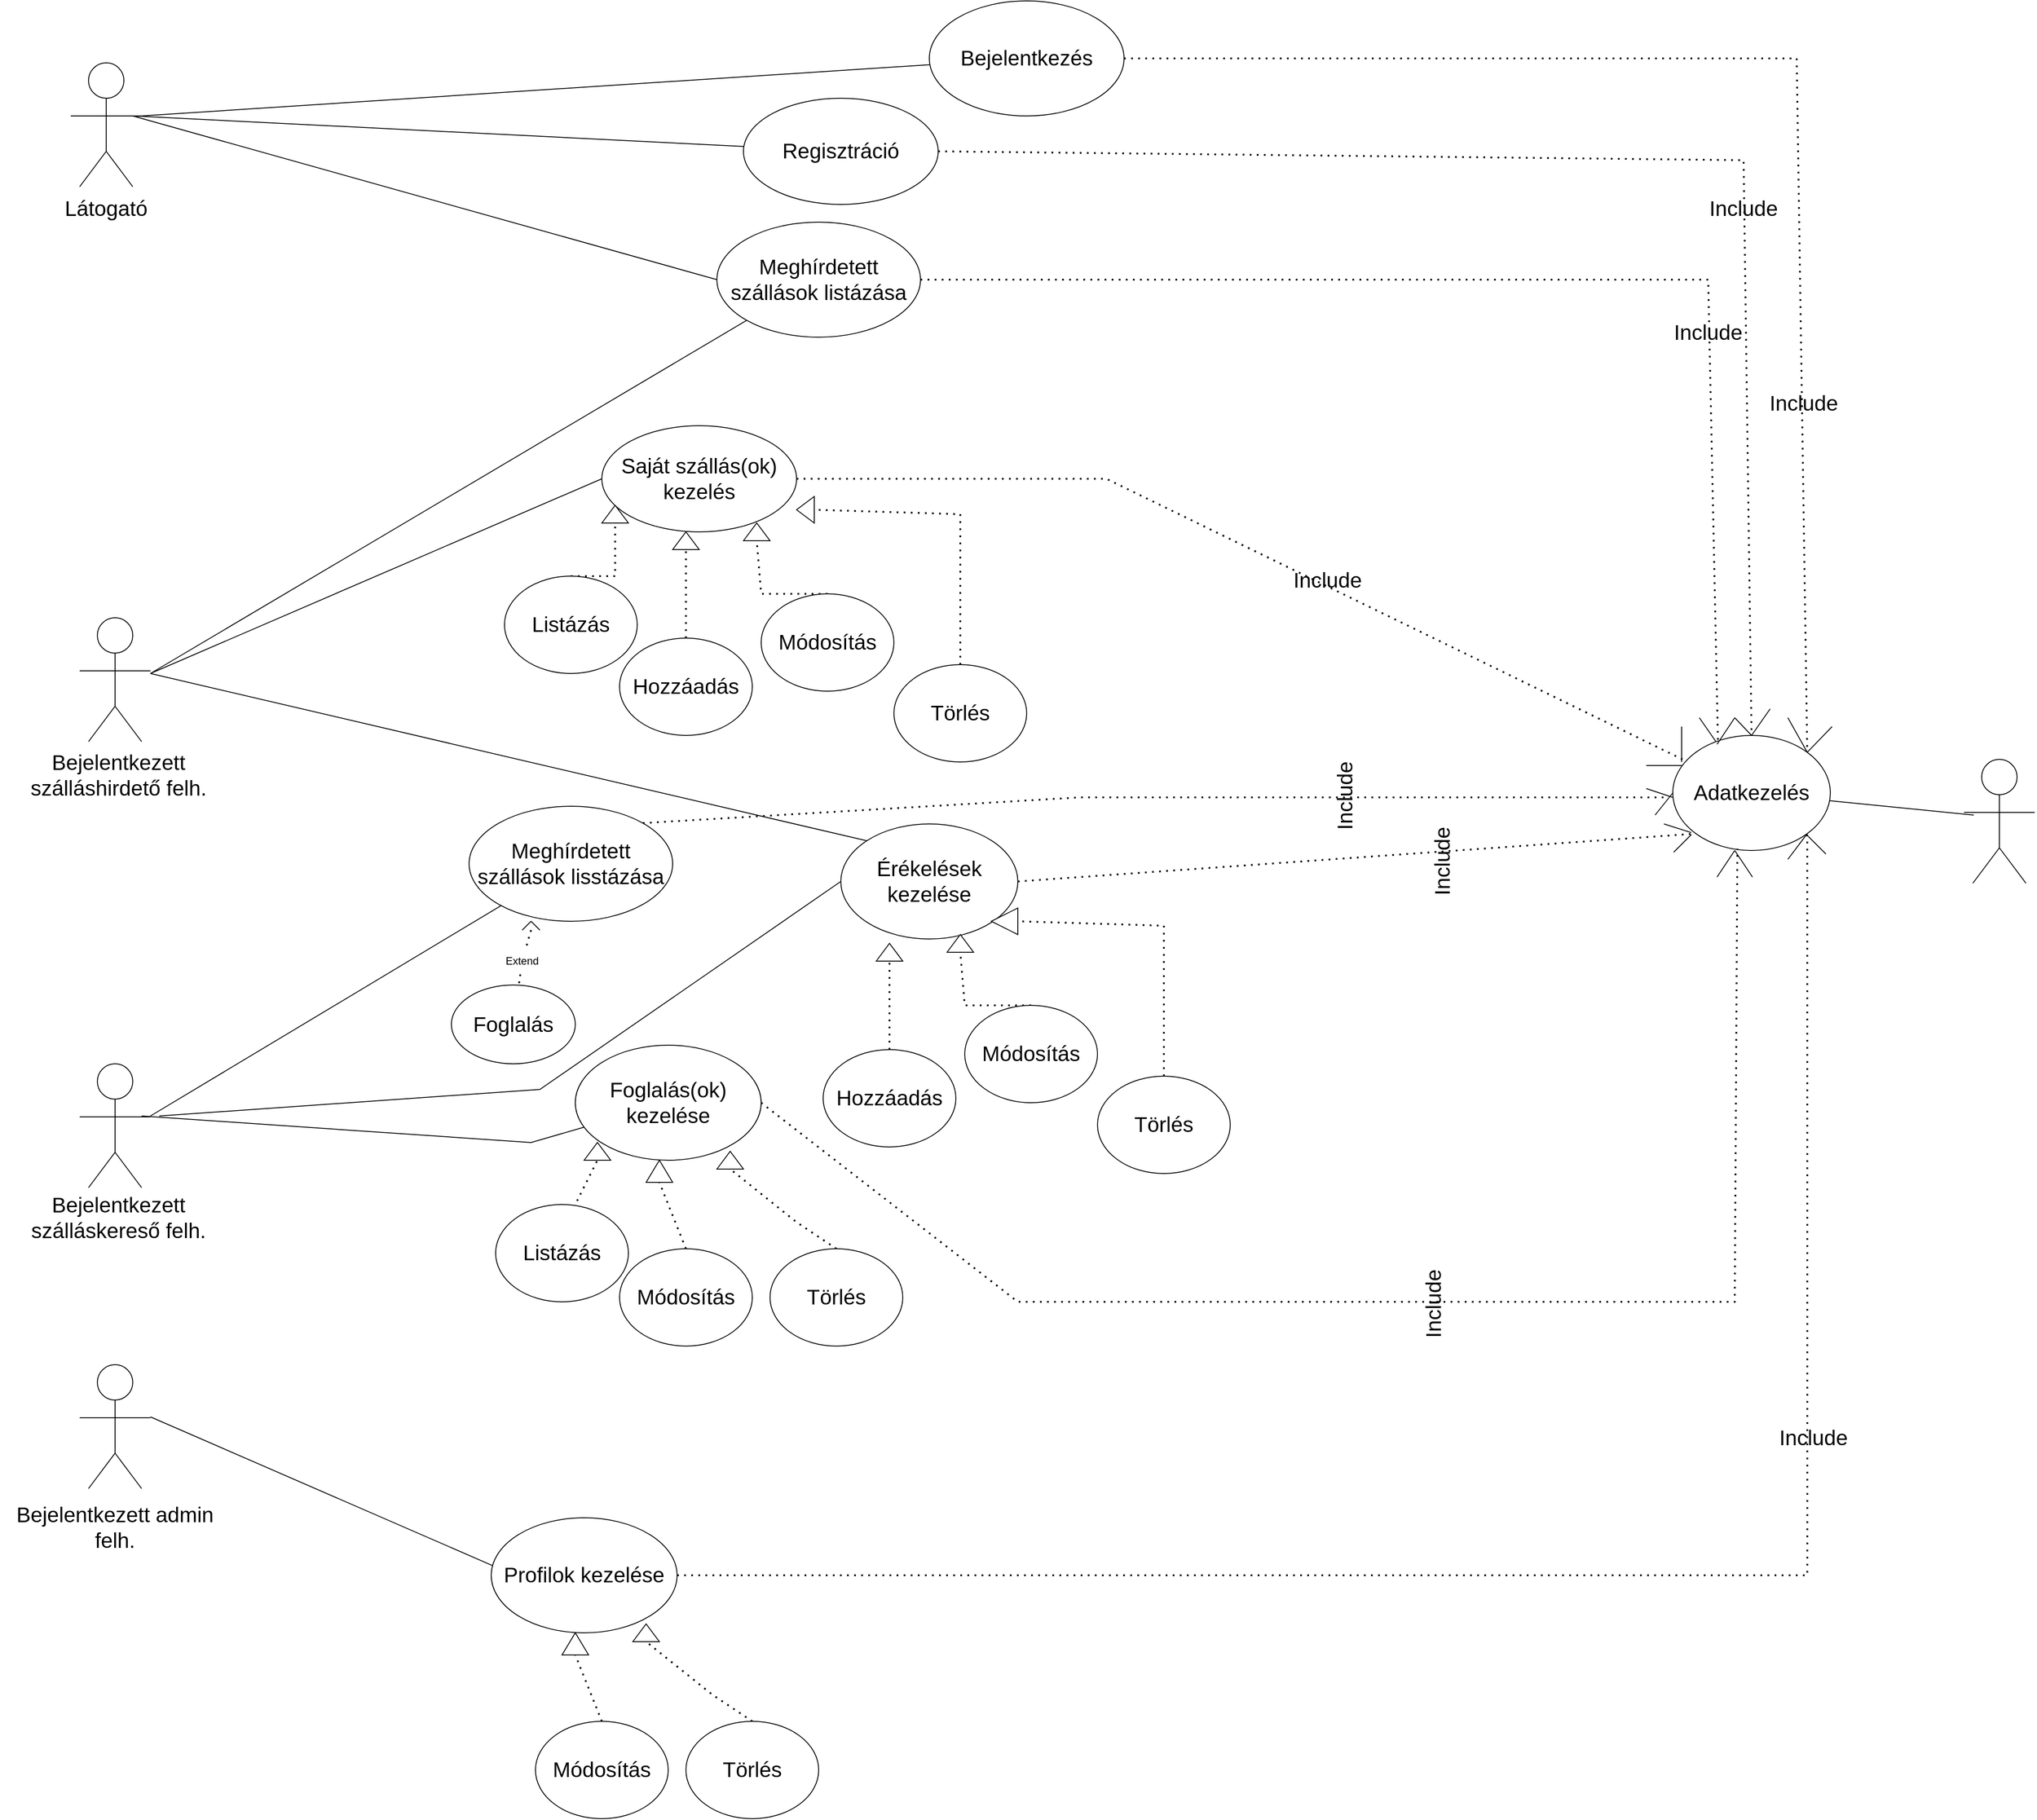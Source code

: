 <mxfile version="24.8.3">
  <diagram name="1 oldal" id="6WJGjurnDq18iB8I7gFS">
    <mxGraphModel dx="2605" dy="2785" grid="1" gridSize="10" guides="1" tooltips="1" connect="1" arrows="1" fold="1" page="1" pageScale="1" pageWidth="827" pageHeight="1169" math="0" shadow="0">
      <root>
        <mxCell id="0" />
        <mxCell id="1" parent="0" />
        <mxCell id="30rDKYGMFZMRvSmP9YPS-1" value="" style="ellipse;whiteSpace=wrap;html=1;aspect=fixed;" vertex="1" parent="1">
          <mxGeometry x="100" y="110" width="40" height="40" as="geometry" />
        </mxCell>
        <mxCell id="30rDKYGMFZMRvSmP9YPS-2" value="" style="endArrow=none;html=1;rounded=0;exitX=0.5;exitY=1;exitDx=0;exitDy=0;" edge="1" parent="1" source="30rDKYGMFZMRvSmP9YPS-1">
          <mxGeometry width="50" height="50" relative="1" as="geometry">
            <mxPoint x="440" y="400" as="sourcePoint" />
            <mxPoint x="120" y="210" as="targetPoint" />
          </mxGeometry>
        </mxCell>
        <mxCell id="30rDKYGMFZMRvSmP9YPS-3" value="" style="endArrow=none;html=1;rounded=0;" edge="1" parent="1">
          <mxGeometry width="50" height="50" relative="1" as="geometry">
            <mxPoint x="120" y="210" as="sourcePoint" />
            <mxPoint x="150" y="250" as="targetPoint" />
          </mxGeometry>
        </mxCell>
        <mxCell id="30rDKYGMFZMRvSmP9YPS-4" value="" style="endArrow=none;html=1;rounded=0;" edge="1" parent="1">
          <mxGeometry width="50" height="50" relative="1" as="geometry">
            <mxPoint x="120" y="210" as="sourcePoint" />
            <mxPoint x="90" y="250" as="targetPoint" />
          </mxGeometry>
        </mxCell>
        <mxCell id="30rDKYGMFZMRvSmP9YPS-5" value="" style="endArrow=none;html=1;rounded=0;" edge="1" parent="1">
          <mxGeometry width="50" height="50" relative="1" as="geometry">
            <mxPoint x="80" y="170" as="sourcePoint" />
            <mxPoint x="160" y="170" as="targetPoint" />
          </mxGeometry>
        </mxCell>
        <mxCell id="30rDKYGMFZMRvSmP9YPS-6" value="" style="ellipse;whiteSpace=wrap;html=1;aspect=fixed;" vertex="1" parent="1">
          <mxGeometry x="110" y="737" width="40" height="40" as="geometry" />
        </mxCell>
        <mxCell id="30rDKYGMFZMRvSmP9YPS-7" value="" style="endArrow=none;html=1;rounded=0;exitX=0.5;exitY=1;exitDx=0;exitDy=0;" edge="1" parent="1" source="30rDKYGMFZMRvSmP9YPS-6">
          <mxGeometry width="50" height="50" relative="1" as="geometry">
            <mxPoint x="450" y="1027" as="sourcePoint" />
            <mxPoint x="130" y="837" as="targetPoint" />
          </mxGeometry>
        </mxCell>
        <mxCell id="30rDKYGMFZMRvSmP9YPS-8" value="" style="endArrow=none;html=1;rounded=0;" edge="1" parent="1">
          <mxGeometry width="50" height="50" relative="1" as="geometry">
            <mxPoint x="130" y="837" as="sourcePoint" />
            <mxPoint x="160" y="877" as="targetPoint" />
          </mxGeometry>
        </mxCell>
        <mxCell id="30rDKYGMFZMRvSmP9YPS-9" value="" style="endArrow=none;html=1;rounded=0;" edge="1" parent="1">
          <mxGeometry width="50" height="50" relative="1" as="geometry">
            <mxPoint x="130" y="837" as="sourcePoint" />
            <mxPoint x="100" y="877" as="targetPoint" />
          </mxGeometry>
        </mxCell>
        <mxCell id="30rDKYGMFZMRvSmP9YPS-10" value="" style="endArrow=none;html=1;rounded=0;" edge="1" parent="1">
          <mxGeometry width="50" height="50" relative="1" as="geometry">
            <mxPoint x="90" y="797" as="sourcePoint" />
            <mxPoint x="170" y="797" as="targetPoint" />
          </mxGeometry>
        </mxCell>
        <mxCell id="30rDKYGMFZMRvSmP9YPS-11" value="" style="ellipse;whiteSpace=wrap;html=1;aspect=fixed;" vertex="1" parent="1">
          <mxGeometry x="110" y="1241" width="40" height="40" as="geometry" />
        </mxCell>
        <mxCell id="30rDKYGMFZMRvSmP9YPS-12" value="" style="endArrow=none;html=1;rounded=0;exitX=0.5;exitY=1;exitDx=0;exitDy=0;" edge="1" parent="1" source="30rDKYGMFZMRvSmP9YPS-11">
          <mxGeometry width="50" height="50" relative="1" as="geometry">
            <mxPoint x="450" y="1531" as="sourcePoint" />
            <mxPoint x="130" y="1341" as="targetPoint" />
          </mxGeometry>
        </mxCell>
        <mxCell id="30rDKYGMFZMRvSmP9YPS-13" value="" style="endArrow=none;html=1;rounded=0;" edge="1" parent="1">
          <mxGeometry width="50" height="50" relative="1" as="geometry">
            <mxPoint x="130" y="1341" as="sourcePoint" />
            <mxPoint x="160" y="1381" as="targetPoint" />
          </mxGeometry>
        </mxCell>
        <mxCell id="30rDKYGMFZMRvSmP9YPS-14" value="" style="endArrow=none;html=1;rounded=0;" edge="1" parent="1">
          <mxGeometry width="50" height="50" relative="1" as="geometry">
            <mxPoint x="130" y="1341" as="sourcePoint" />
            <mxPoint x="100" y="1381" as="targetPoint" />
          </mxGeometry>
        </mxCell>
        <mxCell id="30rDKYGMFZMRvSmP9YPS-15" value="" style="endArrow=none;html=1;rounded=0;" edge="1" parent="1">
          <mxGeometry width="50" height="50" relative="1" as="geometry">
            <mxPoint x="90" y="1301" as="sourcePoint" />
            <mxPoint x="170" y="1301" as="targetPoint" />
          </mxGeometry>
        </mxCell>
        <mxCell id="30rDKYGMFZMRvSmP9YPS-17" value="" style="ellipse;whiteSpace=wrap;html=1;aspect=fixed;" vertex="1" parent="1">
          <mxGeometry x="2239" y="897" width="40" height="40" as="geometry" />
        </mxCell>
        <mxCell id="30rDKYGMFZMRvSmP9YPS-18" value="" style="endArrow=none;html=1;rounded=0;exitX=0.5;exitY=1;exitDx=0;exitDy=0;" edge="1" parent="1" source="30rDKYGMFZMRvSmP9YPS-17">
          <mxGeometry width="50" height="50" relative="1" as="geometry">
            <mxPoint x="2579" y="1187" as="sourcePoint" />
            <mxPoint x="2259" y="997" as="targetPoint" />
          </mxGeometry>
        </mxCell>
        <mxCell id="30rDKYGMFZMRvSmP9YPS-19" value="" style="endArrow=none;html=1;rounded=0;" edge="1" parent="1">
          <mxGeometry width="50" height="50" relative="1" as="geometry">
            <mxPoint x="2259" y="997" as="sourcePoint" />
            <mxPoint x="2289" y="1037" as="targetPoint" />
          </mxGeometry>
        </mxCell>
        <mxCell id="30rDKYGMFZMRvSmP9YPS-20" value="" style="endArrow=none;html=1;rounded=0;" edge="1" parent="1">
          <mxGeometry width="50" height="50" relative="1" as="geometry">
            <mxPoint x="2259" y="997" as="sourcePoint" />
            <mxPoint x="2229" y="1037" as="targetPoint" />
          </mxGeometry>
        </mxCell>
        <mxCell id="30rDKYGMFZMRvSmP9YPS-21" value="" style="endArrow=none;html=1;rounded=0;" edge="1" parent="1">
          <mxGeometry width="50" height="50" relative="1" as="geometry">
            <mxPoint x="2219" y="957" as="sourcePoint" />
            <mxPoint x="2299" y="957" as="targetPoint" />
          </mxGeometry>
        </mxCell>
        <mxCell id="30rDKYGMFZMRvSmP9YPS-27" value="" style="ellipse;whiteSpace=wrap;html=1;aspect=fixed;" vertex="1" parent="1">
          <mxGeometry x="110" y="1581" width="40" height="40" as="geometry" />
        </mxCell>
        <mxCell id="30rDKYGMFZMRvSmP9YPS-28" value="" style="endArrow=none;html=1;rounded=0;exitX=0.5;exitY=1;exitDx=0;exitDy=0;" edge="1" source="30rDKYGMFZMRvSmP9YPS-27" parent="1">
          <mxGeometry width="50" height="50" relative="1" as="geometry">
            <mxPoint x="450" y="1871" as="sourcePoint" />
            <mxPoint x="130" y="1681" as="targetPoint" />
          </mxGeometry>
        </mxCell>
        <mxCell id="30rDKYGMFZMRvSmP9YPS-29" value="" style="endArrow=none;html=1;rounded=0;" edge="1" parent="1">
          <mxGeometry width="50" height="50" relative="1" as="geometry">
            <mxPoint x="130" y="1681" as="sourcePoint" />
            <mxPoint x="160" y="1721" as="targetPoint" />
          </mxGeometry>
        </mxCell>
        <mxCell id="30rDKYGMFZMRvSmP9YPS-30" value="" style="endArrow=none;html=1;rounded=0;" edge="1" parent="1">
          <mxGeometry width="50" height="50" relative="1" as="geometry">
            <mxPoint x="130" y="1681" as="sourcePoint" />
            <mxPoint x="100" y="1721" as="targetPoint" />
          </mxGeometry>
        </mxCell>
        <mxCell id="30rDKYGMFZMRvSmP9YPS-31" value="" style="endArrow=none;html=1;rounded=0;" edge="1" parent="1">
          <mxGeometry width="50" height="50" relative="1" as="geometry">
            <mxPoint x="90" y="1641" as="sourcePoint" />
            <mxPoint x="170" y="1641" as="targetPoint" />
          </mxGeometry>
        </mxCell>
        <mxCell id="30rDKYGMFZMRvSmP9YPS-33" value="&lt;font style=&quot;font-size: 24px;&quot;&gt;Látogató&lt;/font&gt;" style="text;html=1;align=center;verticalAlign=middle;whiteSpace=wrap;rounded=0;" vertex="1" parent="1">
          <mxGeometry x="65" y="260" width="110" height="30" as="geometry" />
        </mxCell>
        <mxCell id="30rDKYGMFZMRvSmP9YPS-34" value="&lt;font style=&quot;font-size: 24px;&quot;&gt;Bejelentkezett szálláshirdető felh.&lt;/font&gt;" style="text;html=1;align=center;verticalAlign=middle;whiteSpace=wrap;rounded=0;" vertex="1" parent="1">
          <mxGeometry x="4" y="900" width="260" height="30" as="geometry" />
        </mxCell>
        <mxCell id="30rDKYGMFZMRvSmP9YPS-36" value="&lt;font style=&quot;font-size: 24px;&quot;&gt;Bejelentkezett szálláskereső felh.&lt;/font&gt;" style="text;html=1;align=center;verticalAlign=middle;whiteSpace=wrap;rounded=0;" vertex="1" parent="1">
          <mxGeometry x="4" y="1400" width="260" height="30" as="geometry" />
        </mxCell>
        <mxCell id="30rDKYGMFZMRvSmP9YPS-37" value="&lt;font style=&quot;font-size: 24px;&quot;&gt;Bejelentkezett admin felh.&lt;/font&gt;" style="text;html=1;align=center;verticalAlign=middle;whiteSpace=wrap;rounded=0;" vertex="1" parent="1">
          <mxGeometry y="1750" width="260" height="30" as="geometry" />
        </mxCell>
        <mxCell id="30rDKYGMFZMRvSmP9YPS-38" value="" style="endArrow=none;html=1;rounded=0;" edge="1" parent="1" target="30rDKYGMFZMRvSmP9YPS-39">
          <mxGeometry width="50" height="50" relative="1" as="geometry">
            <mxPoint x="160" y="170" as="sourcePoint" />
            <mxPoint x="860" y="170" as="targetPoint" />
          </mxGeometry>
        </mxCell>
        <mxCell id="30rDKYGMFZMRvSmP9YPS-39" value="&lt;font style=&quot;font-size: 24px;&quot;&gt;Bejelentkezés&lt;/font&gt;" style="ellipse;whiteSpace=wrap;html=1;" vertex="1" parent="1">
          <mxGeometry x="1050" y="40" width="220" height="130" as="geometry" />
        </mxCell>
        <mxCell id="30rDKYGMFZMRvSmP9YPS-40" value="" style="endArrow=none;html=1;rounded=0;" edge="1" parent="1" target="30rDKYGMFZMRvSmP9YPS-41">
          <mxGeometry width="50" height="50" relative="1" as="geometry">
            <mxPoint x="150" y="170" as="sourcePoint" />
            <mxPoint x="690" y="270" as="targetPoint" />
          </mxGeometry>
        </mxCell>
        <mxCell id="30rDKYGMFZMRvSmP9YPS-41" value="&lt;font style=&quot;font-size: 24px;&quot;&gt;Regisztráció&lt;/font&gt;" style="ellipse;whiteSpace=wrap;html=1;" vertex="1" parent="1">
          <mxGeometry x="840" y="150" width="220" height="120" as="geometry" />
        </mxCell>
        <mxCell id="30rDKYGMFZMRvSmP9YPS-42" value="&lt;font style=&quot;font-size: 24px;&quot;&gt;Meghírdetett szállások listázása&lt;/font&gt;" style="ellipse;whiteSpace=wrap;html=1;" vertex="1" parent="1">
          <mxGeometry x="810" y="290" width="230" height="130" as="geometry" />
        </mxCell>
        <mxCell id="30rDKYGMFZMRvSmP9YPS-43" value="" style="endArrow=none;html=1;rounded=0;entryX=0;entryY=0.5;entryDx=0;entryDy=0;" edge="1" parent="1" target="30rDKYGMFZMRvSmP9YPS-42">
          <mxGeometry width="50" height="50" relative="1" as="geometry">
            <mxPoint x="150" y="170" as="sourcePoint" />
            <mxPoint x="760" y="290" as="targetPoint" />
          </mxGeometry>
        </mxCell>
        <mxCell id="30rDKYGMFZMRvSmP9YPS-44" value="" style="endArrow=none;html=1;rounded=0;entryX=0;entryY=0.5;entryDx=0;entryDy=0;" edge="1" parent="1" target="30rDKYGMFZMRvSmP9YPS-45">
          <mxGeometry width="50" height="50" relative="1" as="geometry">
            <mxPoint x="170" y="800" as="sourcePoint" />
            <mxPoint x="630" y="600" as="targetPoint" />
          </mxGeometry>
        </mxCell>
        <mxCell id="30rDKYGMFZMRvSmP9YPS-45" value="&lt;font style=&quot;font-size: 24px;&quot;&gt;Saját szállás(ok) kezelés&lt;/font&gt;" style="ellipse;whiteSpace=wrap;html=1;" vertex="1" parent="1">
          <mxGeometry x="680" y="520" width="220" height="120" as="geometry" />
        </mxCell>
        <mxCell id="30rDKYGMFZMRvSmP9YPS-47" value="" style="endArrow=none;html=1;rounded=0;entryX=0;entryY=1;entryDx=0;entryDy=0;" edge="1" parent="1" target="30rDKYGMFZMRvSmP9YPS-42">
          <mxGeometry width="50" height="50" relative="1" as="geometry">
            <mxPoint x="170" y="800" as="sourcePoint" />
            <mxPoint x="390" y="760" as="targetPoint" />
          </mxGeometry>
        </mxCell>
        <mxCell id="30rDKYGMFZMRvSmP9YPS-48" value="" style="endArrow=none;dashed=1;html=1;dashPattern=1 3;strokeWidth=2;rounded=0;exitX=0.5;exitY=0;exitDx=0;exitDy=0;entryX=0;entryY=0.5;entryDx=0;entryDy=0;" edge="1" parent="1" source="30rDKYGMFZMRvSmP9YPS-50" target="30rDKYGMFZMRvSmP9YPS-49">
          <mxGeometry width="50" height="50" relative="1" as="geometry">
            <mxPoint x="730" y="720" as="sourcePoint" />
            <mxPoint x="730" y="690" as="targetPoint" />
            <Array as="points">
              <mxPoint x="860" y="710" />
            </Array>
          </mxGeometry>
        </mxCell>
        <mxCell id="30rDKYGMFZMRvSmP9YPS-49" value="" style="triangle;whiteSpace=wrap;html=1;direction=north;" vertex="1" parent="1">
          <mxGeometry x="840" y="630" width="30" height="20" as="geometry" />
        </mxCell>
        <mxCell id="30rDKYGMFZMRvSmP9YPS-50" value="&lt;font style=&quot;font-size: 24px;&quot;&gt;Módosítás&lt;/font&gt;" style="ellipse;whiteSpace=wrap;html=1;" vertex="1" parent="1">
          <mxGeometry x="860" y="710" width="150" height="110" as="geometry" />
        </mxCell>
        <mxCell id="30rDKYGMFZMRvSmP9YPS-54" value="" style="endArrow=none;dashed=1;html=1;dashPattern=1 3;strokeWidth=2;rounded=0;exitX=0.5;exitY=0;exitDx=0;exitDy=0;" edge="1" parent="1" source="30rDKYGMFZMRvSmP9YPS-56" target="30rDKYGMFZMRvSmP9YPS-55">
          <mxGeometry width="50" height="50" relative="1" as="geometry">
            <mxPoint x="750" y="740" as="sourcePoint" />
            <mxPoint x="750" y="710" as="targetPoint" />
            <Array as="points">
              <mxPoint x="695" y="690" />
            </Array>
          </mxGeometry>
        </mxCell>
        <mxCell id="30rDKYGMFZMRvSmP9YPS-55" value="" style="triangle;whiteSpace=wrap;html=1;direction=north;" vertex="1" parent="1">
          <mxGeometry x="680" y="610" width="30" height="20" as="geometry" />
        </mxCell>
        <mxCell id="30rDKYGMFZMRvSmP9YPS-56" value="&lt;font style=&quot;font-size: 24px;&quot;&gt;Listázás&lt;/font&gt;" style="ellipse;whiteSpace=wrap;html=1;" vertex="1" parent="1">
          <mxGeometry x="570" y="690" width="150" height="110" as="geometry" />
        </mxCell>
        <mxCell id="30rDKYGMFZMRvSmP9YPS-58" value="" style="endArrow=none;dashed=1;html=1;dashPattern=1 3;strokeWidth=2;rounded=0;exitX=0.5;exitY=0;exitDx=0;exitDy=0;" edge="1" parent="1" source="30rDKYGMFZMRvSmP9YPS-60" target="30rDKYGMFZMRvSmP9YPS-59">
          <mxGeometry width="50" height="50" relative="1" as="geometry">
            <mxPoint x="760" y="750" as="sourcePoint" />
            <mxPoint x="760" y="720" as="targetPoint" />
          </mxGeometry>
        </mxCell>
        <mxCell id="30rDKYGMFZMRvSmP9YPS-59" value="" style="triangle;whiteSpace=wrap;html=1;direction=north;" vertex="1" parent="1">
          <mxGeometry x="760" y="640" width="30" height="20" as="geometry" />
        </mxCell>
        <mxCell id="30rDKYGMFZMRvSmP9YPS-60" value="&lt;font style=&quot;font-size: 24px;&quot;&gt;Hozzáadás&lt;/font&gt;" style="ellipse;whiteSpace=wrap;html=1;" vertex="1" parent="1">
          <mxGeometry x="700" y="760" width="150" height="110" as="geometry" />
        </mxCell>
        <mxCell id="30rDKYGMFZMRvSmP9YPS-61" value="" style="endArrow=none;dashed=1;html=1;dashPattern=1 3;strokeWidth=2;rounded=0;exitX=0.5;exitY=0;exitDx=0;exitDy=0;entryX=0;entryY=0.5;entryDx=0;entryDy=0;" edge="1" parent="1" source="30rDKYGMFZMRvSmP9YPS-63" target="30rDKYGMFZMRvSmP9YPS-62">
          <mxGeometry width="50" height="50" relative="1" as="geometry">
            <mxPoint x="1070" y="800" as="sourcePoint" />
            <mxPoint x="1070" y="770" as="targetPoint" />
            <Array as="points">
              <mxPoint x="1085" y="620" />
            </Array>
          </mxGeometry>
        </mxCell>
        <mxCell id="30rDKYGMFZMRvSmP9YPS-62" value="" style="triangle;whiteSpace=wrap;html=1;direction=west;" vertex="1" parent="1">
          <mxGeometry x="900" y="600" width="20" height="30" as="geometry" />
        </mxCell>
        <mxCell id="30rDKYGMFZMRvSmP9YPS-63" value="&lt;font style=&quot;font-size: 24px;&quot;&gt;Törlés&lt;/font&gt;" style="ellipse;whiteSpace=wrap;html=1;" vertex="1" parent="1">
          <mxGeometry x="1010" y="790" width="150" height="110" as="geometry" />
        </mxCell>
        <mxCell id="30rDKYGMFZMRvSmP9YPS-64" value="" style="endArrow=none;html=1;rounded=0;" edge="1" parent="1" target="30rDKYGMFZMRvSmP9YPS-65">
          <mxGeometry width="50" height="50" relative="1" as="geometry">
            <mxPoint x="170" y="1300" as="sourcePoint" />
            <mxPoint x="510" y="1130" as="targetPoint" />
          </mxGeometry>
        </mxCell>
        <mxCell id="30rDKYGMFZMRvSmP9YPS-65" value="&lt;font style=&quot;font-size: 24px;&quot;&gt;Meghírdetett szállások lisstázása&lt;/font&gt;" style="ellipse;whiteSpace=wrap;html=1;" vertex="1" parent="1">
          <mxGeometry x="530" y="950" width="230" height="130" as="geometry" />
        </mxCell>
        <mxCell id="30rDKYGMFZMRvSmP9YPS-66" value="" style="endArrow=none;dashed=1;html=1;dashPattern=1 3;strokeWidth=2;rounded=0;" edge="1" parent="1" source="30rDKYGMFZMRvSmP9YPS-70" target="30rDKYGMFZMRvSmP9YPS-69">
          <mxGeometry width="50" height="50" relative="1" as="geometry">
            <mxPoint x="600" y="1090" as="sourcePoint" />
            <mxPoint x="600" y="1080" as="targetPoint" />
          </mxGeometry>
        </mxCell>
        <mxCell id="30rDKYGMFZMRvSmP9YPS-67" value="" style="endArrow=none;html=1;rounded=0;" edge="1" parent="1">
          <mxGeometry width="50" height="50" relative="1" as="geometry">
            <mxPoint x="600" y="1080" as="sourcePoint" />
            <mxPoint x="610" y="1090" as="targetPoint" />
          </mxGeometry>
        </mxCell>
        <mxCell id="30rDKYGMFZMRvSmP9YPS-68" value="" style="endArrow=none;html=1;rounded=0;" edge="1" parent="1">
          <mxGeometry width="50" height="50" relative="1" as="geometry">
            <mxPoint x="590" y="1090" as="sourcePoint" />
            <mxPoint x="600" y="1080" as="targetPoint" />
          </mxGeometry>
        </mxCell>
        <mxCell id="30rDKYGMFZMRvSmP9YPS-69" value="&lt;font style=&quot;font-size: 24px;&quot;&gt;Foglalás&lt;/font&gt;" style="ellipse;whiteSpace=wrap;html=1;" vertex="1" parent="1">
          <mxGeometry x="510" y="1152" width="140" height="89" as="geometry" />
        </mxCell>
        <mxCell id="30rDKYGMFZMRvSmP9YPS-71" value="" style="endArrow=none;dashed=1;html=1;dashPattern=1 3;strokeWidth=2;rounded=0;" edge="1" parent="1" target="30rDKYGMFZMRvSmP9YPS-70">
          <mxGeometry width="50" height="50" relative="1" as="geometry">
            <mxPoint x="600" y="1090" as="sourcePoint" />
            <mxPoint x="588" y="1152" as="targetPoint" />
          </mxGeometry>
        </mxCell>
        <mxCell id="30rDKYGMFZMRvSmP9YPS-70" value="Extend" style="text;html=1;align=center;verticalAlign=middle;whiteSpace=wrap;rounded=0;" vertex="1" parent="1">
          <mxGeometry x="560" y="1110" width="60" height="30" as="geometry" />
        </mxCell>
        <mxCell id="30rDKYGMFZMRvSmP9YPS-72" value="" style="endArrow=none;html=1;rounded=0;" edge="1" parent="1" target="30rDKYGMFZMRvSmP9YPS-73">
          <mxGeometry width="50" height="50" relative="1" as="geometry">
            <mxPoint x="160" y="1300" as="sourcePoint" />
            <mxPoint x="710" y="1260" as="targetPoint" />
            <Array as="points">
              <mxPoint x="600" y="1330" />
            </Array>
          </mxGeometry>
        </mxCell>
        <mxCell id="30rDKYGMFZMRvSmP9YPS-73" value="&lt;font style=&quot;font-size: 24px;&quot;&gt;Foglalás(ok) kezelése&lt;/font&gt;" style="ellipse;whiteSpace=wrap;html=1;" vertex="1" parent="1">
          <mxGeometry x="650" y="1220" width="210" height="130" as="geometry" />
        </mxCell>
        <mxCell id="30rDKYGMFZMRvSmP9YPS-74" value="" style="endArrow=none;dashed=1;html=1;dashPattern=1 3;strokeWidth=2;rounded=0;exitX=0.5;exitY=0;exitDx=0;exitDy=0;entryX=0;entryY=0.5;entryDx=0;entryDy=0;" edge="1" parent="1" source="30rDKYGMFZMRvSmP9YPS-76" target="30rDKYGMFZMRvSmP9YPS-75">
          <mxGeometry width="50" height="50" relative="1" as="geometry">
            <mxPoint x="590" y="1540" as="sourcePoint" />
            <mxPoint x="590" y="1510" as="targetPoint" />
            <Array as="points">
              <mxPoint x="605" y="1490" />
            </Array>
          </mxGeometry>
        </mxCell>
        <mxCell id="30rDKYGMFZMRvSmP9YPS-75" value="" style="triangle;whiteSpace=wrap;html=1;direction=north;" vertex="1" parent="1">
          <mxGeometry x="660" y="1330" width="30" height="20" as="geometry" />
        </mxCell>
        <mxCell id="30rDKYGMFZMRvSmP9YPS-76" value="&lt;font style=&quot;font-size: 24px;&quot;&gt;Listázás&lt;/font&gt;" style="ellipse;whiteSpace=wrap;html=1;" vertex="1" parent="1">
          <mxGeometry x="560" y="1400" width="150" height="110" as="geometry" />
        </mxCell>
        <mxCell id="30rDKYGMFZMRvSmP9YPS-77" value="" style="endArrow=none;dashed=1;html=1;dashPattern=1 3;strokeWidth=2;rounded=0;exitX=0.5;exitY=0;exitDx=0;exitDy=0;entryX=0;entryY=0.5;entryDx=0;entryDy=0;" edge="1" parent="1" source="30rDKYGMFZMRvSmP9YPS-79" target="30rDKYGMFZMRvSmP9YPS-78">
          <mxGeometry width="50" height="50" relative="1" as="geometry">
            <mxPoint x="895" y="1580" as="sourcePoint" />
            <mxPoint x="895" y="1550" as="targetPoint" />
            <Array as="points" />
          </mxGeometry>
        </mxCell>
        <mxCell id="30rDKYGMFZMRvSmP9YPS-78" value="" style="triangle;whiteSpace=wrap;html=1;direction=north;" vertex="1" parent="1">
          <mxGeometry x="730" y="1350" width="30" height="25" as="geometry" />
        </mxCell>
        <mxCell id="30rDKYGMFZMRvSmP9YPS-79" value="&lt;font style=&quot;font-size: 24px;&quot;&gt;Módosítás&lt;/font&gt;" style="ellipse;whiteSpace=wrap;html=1;" vertex="1" parent="1">
          <mxGeometry x="700" y="1450" width="150" height="110" as="geometry" />
        </mxCell>
        <mxCell id="30rDKYGMFZMRvSmP9YPS-80" value="" style="endArrow=none;dashed=1;html=1;dashPattern=1 3;strokeWidth=2;rounded=0;exitX=0.5;exitY=0;exitDx=0;exitDy=0;entryX=0;entryY=0.5;entryDx=0;entryDy=0;" edge="1" parent="1" source="30rDKYGMFZMRvSmP9YPS-82" target="30rDKYGMFZMRvSmP9YPS-81">
          <mxGeometry width="50" height="50" relative="1" as="geometry">
            <mxPoint x="930" y="1460" as="sourcePoint" />
            <mxPoint x="930" y="1430" as="targetPoint" />
            <Array as="points">
              <mxPoint x="900" y="1420" />
            </Array>
          </mxGeometry>
        </mxCell>
        <mxCell id="30rDKYGMFZMRvSmP9YPS-81" value="" style="triangle;whiteSpace=wrap;html=1;direction=north;" vertex="1" parent="1">
          <mxGeometry x="810" y="1340" width="30" height="20" as="geometry" />
        </mxCell>
        <mxCell id="30rDKYGMFZMRvSmP9YPS-82" value="&lt;font style=&quot;font-size: 24px;&quot;&gt;Törlés&lt;/font&gt;" style="ellipse;whiteSpace=wrap;html=1;" vertex="1" parent="1">
          <mxGeometry x="870" y="1450" width="150" height="110" as="geometry" />
        </mxCell>
        <mxCell id="30rDKYGMFZMRvSmP9YPS-86" value="" style="endArrow=none;html=1;rounded=0;" edge="1" parent="1">
          <mxGeometry width="50" height="50" relative="1" as="geometry">
            <mxPoint x="170" y="1640" as="sourcePoint" />
            <mxPoint x="559.125" y="1809.185" as="targetPoint" />
          </mxGeometry>
        </mxCell>
        <mxCell id="30rDKYGMFZMRvSmP9YPS-88" value="&lt;font style=&quot;font-size: 24px;&quot;&gt;Profilok kezelése&lt;/font&gt;" style="ellipse;whiteSpace=wrap;html=1;" vertex="1" parent="1">
          <mxGeometry x="555" y="1754" width="210" height="130" as="geometry" />
        </mxCell>
        <mxCell id="30rDKYGMFZMRvSmP9YPS-92" value="" style="endArrow=none;dashed=1;html=1;dashPattern=1 3;strokeWidth=2;rounded=0;exitX=0.5;exitY=0;exitDx=0;exitDy=0;entryX=0;entryY=0.5;entryDx=0;entryDy=0;" edge="1" parent="1" source="30rDKYGMFZMRvSmP9YPS-94" target="30rDKYGMFZMRvSmP9YPS-93">
          <mxGeometry width="50" height="50" relative="1" as="geometry">
            <mxPoint x="800" y="2114" as="sourcePoint" />
            <mxPoint x="800" y="2084" as="targetPoint" />
            <Array as="points" />
          </mxGeometry>
        </mxCell>
        <mxCell id="30rDKYGMFZMRvSmP9YPS-93" value="" style="triangle;whiteSpace=wrap;html=1;direction=north;" vertex="1" parent="1">
          <mxGeometry x="635" y="1884" width="30" height="25" as="geometry" />
        </mxCell>
        <mxCell id="30rDKYGMFZMRvSmP9YPS-94" value="&lt;font style=&quot;font-size: 24px;&quot;&gt;Módosítás&lt;/font&gt;" style="ellipse;whiteSpace=wrap;html=1;" vertex="1" parent="1">
          <mxGeometry x="605" y="1984" width="150" height="110" as="geometry" />
        </mxCell>
        <mxCell id="30rDKYGMFZMRvSmP9YPS-95" value="" style="endArrow=none;dashed=1;html=1;dashPattern=1 3;strokeWidth=2;rounded=0;exitX=0.5;exitY=0;exitDx=0;exitDy=0;entryX=0;entryY=0.5;entryDx=0;entryDy=0;" edge="1" parent="1" source="30rDKYGMFZMRvSmP9YPS-97" target="30rDKYGMFZMRvSmP9YPS-96">
          <mxGeometry width="50" height="50" relative="1" as="geometry">
            <mxPoint x="835" y="1994" as="sourcePoint" />
            <mxPoint x="835" y="1964" as="targetPoint" />
            <Array as="points">
              <mxPoint x="805" y="1954" />
            </Array>
          </mxGeometry>
        </mxCell>
        <mxCell id="30rDKYGMFZMRvSmP9YPS-96" value="" style="triangle;whiteSpace=wrap;html=1;direction=north;" vertex="1" parent="1">
          <mxGeometry x="715" y="1874" width="30" height="20" as="geometry" />
        </mxCell>
        <mxCell id="30rDKYGMFZMRvSmP9YPS-97" value="&lt;font style=&quot;font-size: 24px;&quot;&gt;Törlés&lt;/font&gt;" style="ellipse;whiteSpace=wrap;html=1;" vertex="1" parent="1">
          <mxGeometry x="775" y="1984" width="150" height="110" as="geometry" />
        </mxCell>
        <mxCell id="30rDKYGMFZMRvSmP9YPS-98" value="" style="endArrow=none;html=1;rounded=0;entryX=0;entryY=0;entryDx=0;entryDy=0;" edge="1" parent="1" target="30rDKYGMFZMRvSmP9YPS-100">
          <mxGeometry width="50" height="50" relative="1" as="geometry">
            <mxPoint x="170" y="800" as="sourcePoint" />
            <mxPoint x="960" y="1000" as="targetPoint" />
          </mxGeometry>
        </mxCell>
        <mxCell id="30rDKYGMFZMRvSmP9YPS-99" value="" style="endArrow=none;html=1;rounded=0;entryX=0;entryY=0.5;entryDx=0;entryDy=0;" edge="1" parent="1" target="30rDKYGMFZMRvSmP9YPS-100">
          <mxGeometry width="50" height="50" relative="1" as="geometry">
            <mxPoint x="180" y="1300" as="sourcePoint" />
            <mxPoint x="960" y="1060" as="targetPoint" />
            <Array as="points">
              <mxPoint x="610" y="1270" />
            </Array>
          </mxGeometry>
        </mxCell>
        <mxCell id="30rDKYGMFZMRvSmP9YPS-100" value="&lt;font style=&quot;font-size: 24px;&quot;&gt;Érékelések kezelése&lt;/font&gt;" style="ellipse;whiteSpace=wrap;html=1;" vertex="1" parent="1">
          <mxGeometry x="950" y="970" width="200" height="130" as="geometry" />
        </mxCell>
        <mxCell id="30rDKYGMFZMRvSmP9YPS-109" value="" style="endArrow=none;dashed=1;html=1;dashPattern=1 3;strokeWidth=2;rounded=0;exitX=0.5;exitY=0;exitDx=0;exitDy=0;entryX=0;entryY=0.5;entryDx=0;entryDy=0;" edge="1" parent="1" source="30rDKYGMFZMRvSmP9YPS-111" target="30rDKYGMFZMRvSmP9YPS-110">
          <mxGeometry width="50" height="50" relative="1" as="geometry">
            <mxPoint x="960" y="1185" as="sourcePoint" />
            <mxPoint x="960" y="1155" as="targetPoint" />
            <Array as="points">
              <mxPoint x="1090" y="1175" />
            </Array>
          </mxGeometry>
        </mxCell>
        <mxCell id="30rDKYGMFZMRvSmP9YPS-110" value="" style="triangle;whiteSpace=wrap;html=1;direction=north;" vertex="1" parent="1">
          <mxGeometry x="1070" y="1095" width="30" height="20" as="geometry" />
        </mxCell>
        <mxCell id="30rDKYGMFZMRvSmP9YPS-111" value="&lt;font style=&quot;font-size: 24px;&quot;&gt;Módosítás&lt;/font&gt;" style="ellipse;whiteSpace=wrap;html=1;" vertex="1" parent="1">
          <mxGeometry x="1090" y="1175" width="150" height="110" as="geometry" />
        </mxCell>
        <mxCell id="30rDKYGMFZMRvSmP9YPS-112" value="" style="endArrow=none;dashed=1;html=1;dashPattern=1 3;strokeWidth=2;rounded=0;exitX=0.5;exitY=0;exitDx=0;exitDy=0;" edge="1" parent="1" source="30rDKYGMFZMRvSmP9YPS-114" target="30rDKYGMFZMRvSmP9YPS-113">
          <mxGeometry width="50" height="50" relative="1" as="geometry">
            <mxPoint x="990" y="1215" as="sourcePoint" />
            <mxPoint x="990" y="1185" as="targetPoint" />
          </mxGeometry>
        </mxCell>
        <mxCell id="30rDKYGMFZMRvSmP9YPS-113" value="" style="triangle;whiteSpace=wrap;html=1;direction=north;" vertex="1" parent="1">
          <mxGeometry x="990" y="1105" width="30" height="20" as="geometry" />
        </mxCell>
        <mxCell id="30rDKYGMFZMRvSmP9YPS-114" value="&lt;font style=&quot;font-size: 24px;&quot;&gt;Hozzáadás&lt;/font&gt;" style="ellipse;whiteSpace=wrap;html=1;" vertex="1" parent="1">
          <mxGeometry x="930" y="1225" width="150" height="110" as="geometry" />
        </mxCell>
        <mxCell id="30rDKYGMFZMRvSmP9YPS-115" value="" style="endArrow=none;dashed=1;html=1;dashPattern=1 3;strokeWidth=2;rounded=0;exitX=0.5;exitY=0;exitDx=0;exitDy=0;entryX=0;entryY=0.5;entryDx=0;entryDy=0;" edge="1" parent="1" source="30rDKYGMFZMRvSmP9YPS-117">
          <mxGeometry width="50" height="50" relative="1" as="geometry">
            <mxPoint x="1300" y="1265" as="sourcePoint" />
            <mxPoint x="1150" y="1080" as="targetPoint" />
            <Array as="points" />
          </mxGeometry>
        </mxCell>
        <mxCell id="30rDKYGMFZMRvSmP9YPS-116" value="&lt;font style=&quot;font-size: 24px;&quot;&gt;Törlés&lt;/font&gt;" style="ellipse;whiteSpace=wrap;html=1;" vertex="1" parent="1">
          <mxGeometry x="1240" y="1255" width="150" height="110" as="geometry" />
        </mxCell>
        <mxCell id="30rDKYGMFZMRvSmP9YPS-118" value="" style="endArrow=none;dashed=1;html=1;dashPattern=1 3;strokeWidth=2;rounded=0;exitX=0.5;exitY=0;exitDx=0;exitDy=0;entryX=0;entryY=0.5;entryDx=0;entryDy=0;" edge="1" parent="1" source="30rDKYGMFZMRvSmP9YPS-116" target="30rDKYGMFZMRvSmP9YPS-117">
          <mxGeometry width="50" height="50" relative="1" as="geometry">
            <mxPoint x="1315" y="1255" as="sourcePoint" />
            <mxPoint x="1150" y="1080" as="targetPoint" />
            <Array as="points">
              <mxPoint x="1315" y="1085" />
            </Array>
          </mxGeometry>
        </mxCell>
        <mxCell id="30rDKYGMFZMRvSmP9YPS-117" value="" style="triangle;whiteSpace=wrap;html=1;direction=west;" vertex="1" parent="1">
          <mxGeometry x="1120" y="1065" width="30" height="30" as="geometry" />
        </mxCell>
        <mxCell id="30rDKYGMFZMRvSmP9YPS-119" value="" style="endArrow=none;html=1;rounded=0;" edge="1" parent="1" target="30rDKYGMFZMRvSmP9YPS-120">
          <mxGeometry width="50" height="50" relative="1" as="geometry">
            <mxPoint x="2230" y="960" as="sourcePoint" />
            <mxPoint x="2230" y="960" as="targetPoint" />
          </mxGeometry>
        </mxCell>
        <mxCell id="30rDKYGMFZMRvSmP9YPS-120" value="&lt;font style=&quot;font-size: 24px;&quot;&gt;Adatkezelés&lt;/font&gt;" style="ellipse;whiteSpace=wrap;html=1;" vertex="1" parent="1">
          <mxGeometry x="1890" y="870" width="178" height="130" as="geometry" />
        </mxCell>
        <mxCell id="30rDKYGMFZMRvSmP9YPS-121" value="" style="endArrow=none;dashed=1;html=1;dashPattern=1 3;strokeWidth=2;rounded=0;entryX=1;entryY=0;entryDx=0;entryDy=0;exitX=1;exitY=0.5;exitDx=0;exitDy=0;" edge="1" parent="1" source="30rDKYGMFZMRvSmP9YPS-39" target="30rDKYGMFZMRvSmP9YPS-120">
          <mxGeometry width="50" height="50" relative="1" as="geometry">
            <mxPoint x="1430" y="330" as="sourcePoint" />
            <mxPoint x="1880" y="840" as="targetPoint" />
            <Array as="points">
              <mxPoint x="2030" y="105" />
            </Array>
          </mxGeometry>
        </mxCell>
        <mxCell id="30rDKYGMFZMRvSmP9YPS-124" value="" style="endArrow=none;html=1;rounded=0;exitX=1;exitY=0;exitDx=0;exitDy=0;" edge="1" parent="1" source="30rDKYGMFZMRvSmP9YPS-120">
          <mxGeometry width="50" height="50" relative="1" as="geometry">
            <mxPoint x="1740" y="960" as="sourcePoint" />
            <mxPoint x="2070" y="860" as="targetPoint" />
          </mxGeometry>
        </mxCell>
        <mxCell id="30rDKYGMFZMRvSmP9YPS-125" value="" style="endArrow=none;html=1;rounded=0;entryX=1;entryY=0;entryDx=0;entryDy=0;" edge="1" parent="1" target="30rDKYGMFZMRvSmP9YPS-120">
          <mxGeometry width="50" height="50" relative="1" as="geometry">
            <mxPoint x="2020" y="850" as="sourcePoint" />
            <mxPoint x="1990" y="780" as="targetPoint" />
          </mxGeometry>
        </mxCell>
        <mxCell id="30rDKYGMFZMRvSmP9YPS-126" value="&lt;font style=&quot;font-size: 24px;&quot;&gt;Include&lt;/font&gt;" style="text;html=1;align=center;verticalAlign=middle;whiteSpace=wrap;rounded=0;" vertex="1" parent="1">
          <mxGeometry x="2008" y="480" width="60" height="30" as="geometry" />
        </mxCell>
        <mxCell id="30rDKYGMFZMRvSmP9YPS-127" value="" style="endArrow=none;dashed=1;html=1;dashPattern=1 3;strokeWidth=2;rounded=0;exitX=1;exitY=0.5;exitDx=0;exitDy=0;entryX=0.5;entryY=0;entryDx=0;entryDy=0;" edge="1" parent="1" source="30rDKYGMFZMRvSmP9YPS-41" target="30rDKYGMFZMRvSmP9YPS-120">
          <mxGeometry width="50" height="50" relative="1" as="geometry">
            <mxPoint x="1650" y="980" as="sourcePoint" />
            <mxPoint x="1700" y="930" as="targetPoint" />
            <Array as="points">
              <mxPoint x="1970" y="220" />
            </Array>
          </mxGeometry>
        </mxCell>
        <mxCell id="30rDKYGMFZMRvSmP9YPS-128" value="" style="endArrow=none;html=1;rounded=0;exitX=0.5;exitY=0;exitDx=0;exitDy=0;" edge="1" parent="1" source="30rDKYGMFZMRvSmP9YPS-120">
          <mxGeometry width="50" height="50" relative="1" as="geometry">
            <mxPoint x="1950" y="780" as="sourcePoint" />
            <mxPoint x="2000" y="840" as="targetPoint" />
          </mxGeometry>
        </mxCell>
        <mxCell id="30rDKYGMFZMRvSmP9YPS-129" value="" style="endArrow=none;html=1;rounded=0;exitX=0.5;exitY=0;exitDx=0;exitDy=0;" edge="1" parent="1" source="30rDKYGMFZMRvSmP9YPS-120">
          <mxGeometry width="50" height="50" relative="1" as="geometry">
            <mxPoint x="1950" y="780" as="sourcePoint" />
            <mxPoint x="1960" y="850" as="targetPoint" />
          </mxGeometry>
        </mxCell>
        <mxCell id="30rDKYGMFZMRvSmP9YPS-130" value="&lt;font style=&quot;font-size: 24px;&quot;&gt;Include&lt;/font&gt;" style="text;html=1;align=center;verticalAlign=middle;whiteSpace=wrap;rounded=0;" vertex="1" parent="1">
          <mxGeometry x="1940" y="260" width="60" height="30" as="geometry" />
        </mxCell>
        <mxCell id="30rDKYGMFZMRvSmP9YPS-132" value="" style="endArrow=none;dashed=1;html=1;dashPattern=1 3;strokeWidth=2;rounded=0;exitX=1;exitY=0.5;exitDx=0;exitDy=0;entryX=0.287;entryY=0.077;entryDx=0;entryDy=0;entryPerimeter=0;" edge="1" parent="1" source="30rDKYGMFZMRvSmP9YPS-42" target="30rDKYGMFZMRvSmP9YPS-120">
          <mxGeometry width="50" height="50" relative="1" as="geometry">
            <mxPoint x="1310" y="700" as="sourcePoint" />
            <mxPoint x="1360" y="650" as="targetPoint" />
            <Array as="points">
              <mxPoint x="1930" y="355" />
            </Array>
          </mxGeometry>
        </mxCell>
        <mxCell id="30rDKYGMFZMRvSmP9YPS-133" value="" style="endArrow=none;html=1;rounded=0;" edge="1" parent="1">
          <mxGeometry width="50" height="50" relative="1" as="geometry">
            <mxPoint x="1940" y="880" as="sourcePoint" />
            <mxPoint x="1960" y="850" as="targetPoint" />
          </mxGeometry>
        </mxCell>
        <mxCell id="30rDKYGMFZMRvSmP9YPS-134" value="" style="endArrow=none;html=1;rounded=0;" edge="1" parent="1" source="30rDKYGMFZMRvSmP9YPS-120">
          <mxGeometry width="50" height="50" relative="1" as="geometry">
            <mxPoint x="1740" y="700" as="sourcePoint" />
            <mxPoint x="1920" y="850" as="targetPoint" />
          </mxGeometry>
        </mxCell>
        <mxCell id="30rDKYGMFZMRvSmP9YPS-135" value="&lt;font style=&quot;font-size: 24px;&quot;&gt;Include&lt;/font&gt;" style="text;html=1;align=center;verticalAlign=middle;whiteSpace=wrap;rounded=0;" vertex="1" parent="1">
          <mxGeometry x="1900" y="400" width="60" height="30" as="geometry" />
        </mxCell>
        <mxCell id="30rDKYGMFZMRvSmP9YPS-138" value="" style="endArrow=none;dashed=1;html=1;dashPattern=1 3;strokeWidth=2;rounded=0;exitX=1;exitY=0.5;exitDx=0;exitDy=0;" edge="1" parent="1" source="30rDKYGMFZMRvSmP9YPS-45" target="30rDKYGMFZMRvSmP9YPS-120">
          <mxGeometry width="50" height="50" relative="1" as="geometry">
            <mxPoint x="1290" y="770" as="sourcePoint" />
            <mxPoint x="1340" y="720" as="targetPoint" />
            <Array as="points">
              <mxPoint x="1250" y="580" />
            </Array>
          </mxGeometry>
        </mxCell>
        <mxCell id="30rDKYGMFZMRvSmP9YPS-139" value="" style="endArrow=none;html=1;rounded=0;exitX=0.062;exitY=0.262;exitDx=0;exitDy=0;exitPerimeter=0;" edge="1" parent="1" source="30rDKYGMFZMRvSmP9YPS-120">
          <mxGeometry width="50" height="50" relative="1" as="geometry">
            <mxPoint x="1290" y="770" as="sourcePoint" />
            <mxPoint x="1860" y="904" as="targetPoint" />
          </mxGeometry>
        </mxCell>
        <mxCell id="30rDKYGMFZMRvSmP9YPS-140" value="" style="endArrow=none;html=1;rounded=0;" edge="1" parent="1">
          <mxGeometry width="50" height="50" relative="1" as="geometry">
            <mxPoint x="1900" y="900" as="sourcePoint" />
            <mxPoint x="1900" y="860" as="targetPoint" />
          </mxGeometry>
        </mxCell>
        <mxCell id="30rDKYGMFZMRvSmP9YPS-141" value="&lt;font style=&quot;font-size: 24px;&quot;&gt;Include&lt;/font&gt;" style="text;html=1;align=center;verticalAlign=middle;whiteSpace=wrap;rounded=0;" vertex="1" parent="1">
          <mxGeometry x="1470" y="680" width="60" height="30" as="geometry" />
        </mxCell>
        <mxCell id="30rDKYGMFZMRvSmP9YPS-142" value="" style="endArrow=none;dashed=1;html=1;dashPattern=1 3;strokeWidth=2;rounded=0;exitX=1;exitY=0;exitDx=0;exitDy=0;" edge="1" parent="1" source="30rDKYGMFZMRvSmP9YPS-65">
          <mxGeometry width="50" height="50" relative="1" as="geometry">
            <mxPoint x="1200" y="910" as="sourcePoint" />
            <mxPoint x="1880" y="940" as="targetPoint" />
            <Array as="points">
              <mxPoint x="1220" y="940" />
            </Array>
          </mxGeometry>
        </mxCell>
        <mxCell id="30rDKYGMFZMRvSmP9YPS-143" value="" style="endArrow=none;html=1;rounded=0;entryX=0;entryY=0.5;entryDx=0;entryDy=0;" edge="1" parent="1" target="30rDKYGMFZMRvSmP9YPS-120">
          <mxGeometry width="50" height="50" relative="1" as="geometry">
            <mxPoint x="1870" y="960" as="sourcePoint" />
            <mxPoint x="1540" y="860" as="targetPoint" />
          </mxGeometry>
        </mxCell>
        <mxCell id="30rDKYGMFZMRvSmP9YPS-144" value="" style="endArrow=none;html=1;rounded=0;" edge="1" parent="1">
          <mxGeometry width="50" height="50" relative="1" as="geometry">
            <mxPoint x="1860" y="930" as="sourcePoint" />
            <mxPoint x="1890" y="940" as="targetPoint" />
          </mxGeometry>
        </mxCell>
        <mxCell id="30rDKYGMFZMRvSmP9YPS-145" value="&lt;font style=&quot;font-size: 24px;&quot;&gt;Include&lt;/font&gt;" style="text;html=1;align=center;verticalAlign=middle;whiteSpace=wrap;rounded=0;rotation=270;" vertex="1" parent="1">
          <mxGeometry x="1490" y="923" width="60" height="30" as="geometry" />
        </mxCell>
        <mxCell id="30rDKYGMFZMRvSmP9YPS-149" value="" style="endArrow=none;dashed=1;html=1;dashPattern=1 3;strokeWidth=2;rounded=0;exitX=1;exitY=0.5;exitDx=0;exitDy=0;entryX=0;entryY=1;entryDx=0;entryDy=0;" edge="1" parent="1" source="30rDKYGMFZMRvSmP9YPS-100" target="30rDKYGMFZMRvSmP9YPS-120">
          <mxGeometry width="50" height="50" relative="1" as="geometry">
            <mxPoint x="1600" y="760" as="sourcePoint" />
            <mxPoint x="1650" y="710" as="targetPoint" />
          </mxGeometry>
        </mxCell>
        <mxCell id="30rDKYGMFZMRvSmP9YPS-150" value="" style="endArrow=none;html=1;rounded=0;entryX=0;entryY=1;entryDx=0;entryDy=0;" edge="1" parent="1">
          <mxGeometry width="50" height="50" relative="1" as="geometry">
            <mxPoint x="1880" y="970" as="sourcePoint" />
            <mxPoint x="1910.837" y="979.793" as="targetPoint" />
          </mxGeometry>
        </mxCell>
        <mxCell id="30rDKYGMFZMRvSmP9YPS-151" value="" style="endArrow=none;html=1;rounded=0;" edge="1" parent="1">
          <mxGeometry width="50" height="50" relative="1" as="geometry">
            <mxPoint x="1891" y="1002" as="sourcePoint" />
            <mxPoint x="1911" y="982" as="targetPoint" />
            <Array as="points">
              <mxPoint x="1891" y="1002" />
            </Array>
          </mxGeometry>
        </mxCell>
        <mxCell id="30rDKYGMFZMRvSmP9YPS-152" value="&lt;font style=&quot;font-size: 24px;&quot;&gt;Include&lt;/font&gt;" style="text;html=1;align=center;verticalAlign=middle;whiteSpace=wrap;rounded=0;rotation=270;" vertex="1" parent="1">
          <mxGeometry x="1600" y="997" width="60" height="30" as="geometry" />
        </mxCell>
        <mxCell id="30rDKYGMFZMRvSmP9YPS-153" value="" style="endArrow=none;dashed=1;html=1;dashPattern=1 3;strokeWidth=2;rounded=0;exitX=1;exitY=0.5;exitDx=0;exitDy=0;entryX=0.41;entryY=0.985;entryDx=0;entryDy=0;entryPerimeter=0;" edge="1" parent="1" source="30rDKYGMFZMRvSmP9YPS-73" target="30rDKYGMFZMRvSmP9YPS-120">
          <mxGeometry width="50" height="50" relative="1" as="geometry">
            <mxPoint x="1160" y="1270" as="sourcePoint" />
            <mxPoint x="1210" y="1220" as="targetPoint" />
            <Array as="points">
              <mxPoint x="1150" y="1510" />
              <mxPoint x="1960" y="1510" />
            </Array>
          </mxGeometry>
        </mxCell>
        <mxCell id="30rDKYGMFZMRvSmP9YPS-154" value="" style="endArrow=none;html=1;rounded=0;" edge="1" parent="1">
          <mxGeometry width="50" height="50" relative="1" as="geometry">
            <mxPoint x="1940" y="1030" as="sourcePoint" />
            <mxPoint x="1960" y="1000" as="targetPoint" />
          </mxGeometry>
        </mxCell>
        <mxCell id="30rDKYGMFZMRvSmP9YPS-155" value="" style="endArrow=none;html=1;rounded=0;" edge="1" parent="1">
          <mxGeometry width="50" height="50" relative="1" as="geometry">
            <mxPoint x="1980" y="1030" as="sourcePoint" />
            <mxPoint x="1960" y="1000" as="targetPoint" />
          </mxGeometry>
        </mxCell>
        <mxCell id="30rDKYGMFZMRvSmP9YPS-156" value="&lt;font style=&quot;font-size: 24px;&quot;&gt;Include&lt;/font&gt;" style="text;html=1;align=center;verticalAlign=middle;whiteSpace=wrap;rounded=0;rotation=270;" vertex="1" parent="1">
          <mxGeometry x="1590" y="1497" width="60" height="30" as="geometry" />
        </mxCell>
        <mxCell id="30rDKYGMFZMRvSmP9YPS-157" value="" style="endArrow=none;dashed=1;html=1;dashPattern=1 3;strokeWidth=2;rounded=0;exitX=1;exitY=0.5;exitDx=0;exitDy=0;entryX=1;entryY=1;entryDx=0;entryDy=0;" edge="1" parent="1" source="30rDKYGMFZMRvSmP9YPS-88" target="30rDKYGMFZMRvSmP9YPS-120">
          <mxGeometry width="50" height="50" relative="1" as="geometry">
            <mxPoint x="1260" y="1190" as="sourcePoint" />
            <mxPoint x="1310" y="1140" as="targetPoint" />
            <Array as="points">
              <mxPoint x="2042" y="1819" />
            </Array>
          </mxGeometry>
        </mxCell>
        <mxCell id="30rDKYGMFZMRvSmP9YPS-158" value="" style="endArrow=none;html=1;rounded=0;entryX=1;entryY=1;entryDx=0;entryDy=0;" edge="1" parent="1" target="30rDKYGMFZMRvSmP9YPS-120">
          <mxGeometry width="50" height="50" relative="1" as="geometry">
            <mxPoint x="2020" y="1010" as="sourcePoint" />
            <mxPoint x="1610" y="1070" as="targetPoint" />
          </mxGeometry>
        </mxCell>
        <mxCell id="30rDKYGMFZMRvSmP9YPS-159" value="" style="endArrow=none;html=1;rounded=0;" edge="1" parent="1">
          <mxGeometry width="50" height="50" relative="1" as="geometry">
            <mxPoint x="2063" y="1004" as="sourcePoint" />
            <mxPoint x="2043" y="984" as="targetPoint" />
          </mxGeometry>
        </mxCell>
        <mxCell id="30rDKYGMFZMRvSmP9YPS-160" value="&lt;font style=&quot;font-size: 24px;&quot;&gt;Include&lt;/font&gt;" style="text;html=1;align=center;verticalAlign=middle;whiteSpace=wrap;rounded=0;" vertex="1" parent="1">
          <mxGeometry x="2019" y="1649" width="60" height="30" as="geometry" />
        </mxCell>
      </root>
    </mxGraphModel>
  </diagram>
</mxfile>
